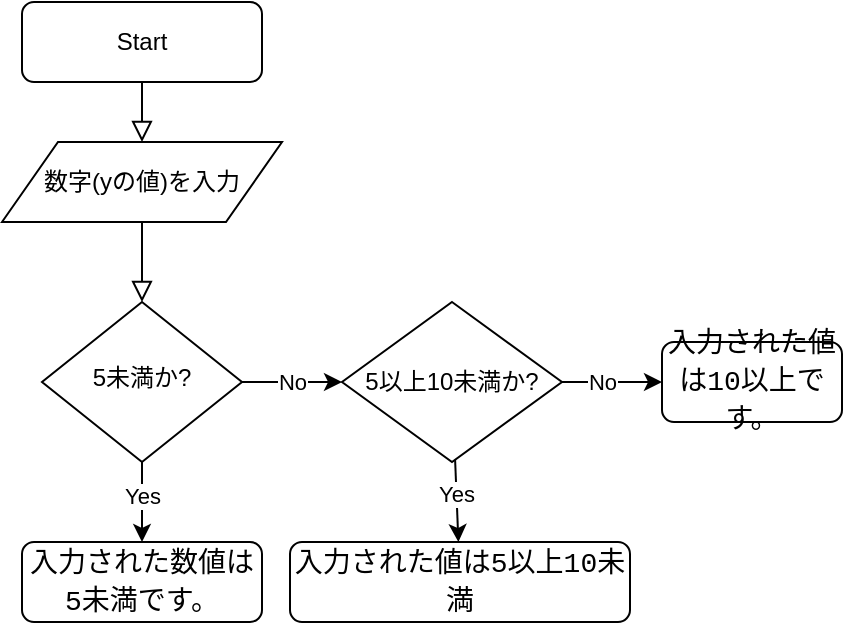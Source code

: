 <mxfile version="12.9.13" type="device"><diagram id="C5RBs43oDa-KdzZeNtuy" name="Page-1"><mxGraphModel dx="597" dy="547" grid="1" gridSize="10" guides="1" tooltips="1" connect="1" arrows="1" fold="1" page="1" pageScale="1" pageWidth="827" pageHeight="1169" math="0" shadow="0"><root><mxCell id="WIyWlLk6GJQsqaUBKTNV-0"/><mxCell id="WIyWlLk6GJQsqaUBKTNV-1" parent="WIyWlLk6GJQsqaUBKTNV-0"/><mxCell id="nJjt4VkgYKJp9FcxVLal-9" value="" style="rounded=0;html=1;jettySize=auto;orthogonalLoop=1;fontSize=11;endArrow=block;endFill=0;endSize=8;strokeWidth=1;shadow=0;labelBackgroundColor=none;edgeStyle=orthogonalEdgeStyle;" edge="1" parent="WIyWlLk6GJQsqaUBKTNV-1" source="nJjt4VkgYKJp9FcxVLal-16" target="nJjt4VkgYKJp9FcxVLal-13"><mxGeometry relative="1" as="geometry"/></mxCell><mxCell id="nJjt4VkgYKJp9FcxVLal-10" value="Start" style="rounded=1;whiteSpace=wrap;html=1;fontSize=12;glass=0;strokeWidth=1;shadow=0;" vertex="1" parent="WIyWlLk6GJQsqaUBKTNV-1"><mxGeometry x="110" y="20" width="120" height="40" as="geometry"/></mxCell><mxCell id="nJjt4VkgYKJp9FcxVLal-21" value="No" style="edgeStyle=none;rounded=0;orthogonalLoop=1;jettySize=auto;html=1;" edge="1" parent="WIyWlLk6GJQsqaUBKTNV-1" source="nJjt4VkgYKJp9FcxVLal-13" target="nJjt4VkgYKJp9FcxVLal-19"><mxGeometry relative="1" as="geometry"/></mxCell><mxCell id="nJjt4VkgYKJp9FcxVLal-27" value="" style="edgeStyle=none;rounded=0;orthogonalLoop=1;jettySize=auto;html=1;" edge="1" parent="WIyWlLk6GJQsqaUBKTNV-1" source="nJjt4VkgYKJp9FcxVLal-13" target="nJjt4VkgYKJp9FcxVLal-15"><mxGeometry relative="1" as="geometry"/></mxCell><mxCell id="nJjt4VkgYKJp9FcxVLal-29" value="Yes" style="edgeLabel;html=1;align=center;verticalAlign=middle;resizable=0;points=[];" vertex="1" connectable="0" parent="nJjt4VkgYKJp9FcxVLal-27"><mxGeometry x="-0.14" y="9" relative="1" as="geometry"><mxPoint x="-9" as="offset"/></mxGeometry></mxCell><mxCell id="nJjt4VkgYKJp9FcxVLal-13" value="5未満か?" style="rhombus;whiteSpace=wrap;html=1;shadow=0;fontFamily=Helvetica;fontSize=12;align=center;strokeWidth=1;spacing=6;spacingTop=-4;" vertex="1" parent="WIyWlLk6GJQsqaUBKTNV-1"><mxGeometry x="120" y="170" width="100" height="80" as="geometry"/></mxCell><mxCell id="nJjt4VkgYKJp9FcxVLal-15" value="&lt;div style=&quot;font-family: &amp;#34;consolas&amp;#34; , &amp;#34;courier new&amp;#34; , monospace ; font-size: 14px ; line-height: 19px&quot;&gt;入力された数値は5未満です。&lt;br&gt;&lt;/div&gt;" style="rounded=1;whiteSpace=wrap;html=1;fontSize=12;glass=0;strokeWidth=1;shadow=0;" vertex="1" parent="WIyWlLk6GJQsqaUBKTNV-1"><mxGeometry x="110" y="290" width="120" height="40" as="geometry"/></mxCell><mxCell id="nJjt4VkgYKJp9FcxVLal-16" value="数字(yの値)を入力" style="shape=parallelogram;perimeter=parallelogramPerimeter;whiteSpace=wrap;html=1;" vertex="1" parent="WIyWlLk6GJQsqaUBKTNV-1"><mxGeometry x="100" y="90" width="140" height="40" as="geometry"/></mxCell><mxCell id="nJjt4VkgYKJp9FcxVLal-17" value="" style="rounded=0;html=1;jettySize=auto;orthogonalLoop=1;fontSize=11;endArrow=block;endFill=0;endSize=8;strokeWidth=1;shadow=0;labelBackgroundColor=none;edgeStyle=orthogonalEdgeStyle;" edge="1" parent="WIyWlLk6GJQsqaUBKTNV-1" source="nJjt4VkgYKJp9FcxVLal-10" target="nJjt4VkgYKJp9FcxVLal-16"><mxGeometry relative="1" as="geometry"><mxPoint x="170" y="60" as="sourcePoint"/><mxPoint x="170" y="170" as="targetPoint"/></mxGeometry></mxCell><mxCell id="nJjt4VkgYKJp9FcxVLal-32" value="" style="edgeStyle=none;rounded=0;orthogonalLoop=1;jettySize=auto;html=1;" edge="1" parent="WIyWlLk6GJQsqaUBKTNV-1" source="nJjt4VkgYKJp9FcxVLal-33"><mxGeometry relative="1" as="geometry"><mxPoint x="325" y="330" as="targetPoint"/></mxGeometry></mxCell><mxCell id="nJjt4VkgYKJp9FcxVLal-38" value="" style="edgeStyle=none;rounded=0;orthogonalLoop=1;jettySize=auto;html=1;" edge="1" parent="WIyWlLk6GJQsqaUBKTNV-1" source="nJjt4VkgYKJp9FcxVLal-39"><mxGeometry relative="1" as="geometry"><mxPoint x="460" y="210" as="targetPoint"/></mxGeometry></mxCell><mxCell id="nJjt4VkgYKJp9FcxVLal-19" value="5以上10未満か?" style="rhombus;whiteSpace=wrap;html=1;" vertex="1" parent="WIyWlLk6GJQsqaUBKTNV-1"><mxGeometry x="270" y="170" width="110" height="80" as="geometry"/></mxCell><mxCell id="nJjt4VkgYKJp9FcxVLal-33" value="&lt;div style=&quot;font-family: &amp;#34;consolas&amp;#34; , &amp;#34;courier new&amp;#34; , monospace ; font-size: 14px ; line-height: 19px&quot;&gt;&lt;span&gt;入力された値は5以上10未満&lt;/span&gt;&lt;/div&gt;" style="rounded=1;whiteSpace=wrap;html=1;" vertex="1" parent="WIyWlLk6GJQsqaUBKTNV-1"><mxGeometry x="244" y="290" width="170" height="40" as="geometry"/></mxCell><mxCell id="nJjt4VkgYKJp9FcxVLal-34" value="" style="edgeStyle=none;rounded=0;orthogonalLoop=1;jettySize=auto;html=1;" edge="1" parent="WIyWlLk6GJQsqaUBKTNV-1" source="nJjt4VkgYKJp9FcxVLal-19" target="nJjt4VkgYKJp9FcxVLal-33"><mxGeometry relative="1" as="geometry"><mxPoint x="325" y="250" as="sourcePoint"/><mxPoint x="325" y="330" as="targetPoint"/></mxGeometry></mxCell><mxCell id="nJjt4VkgYKJp9FcxVLal-36" value="Yes" style="edgeLabel;html=1;align=center;verticalAlign=middle;resizable=0;points=[];" vertex="1" connectable="0" parent="nJjt4VkgYKJp9FcxVLal-34"><mxGeometry x="-0.14" y="11" relative="1" as="geometry"><mxPoint x="-11" as="offset"/></mxGeometry></mxCell><mxCell id="nJjt4VkgYKJp9FcxVLal-39" value="&lt;div style=&quot;font-family: &amp;#34;consolas&amp;#34; , &amp;#34;courier new&amp;#34; , monospace ; font-size: 14px ; line-height: 19px&quot;&gt;&lt;span&gt;入力された値は10以上です。&lt;/span&gt;&lt;/div&gt;" style="rounded=1;whiteSpace=wrap;html=1;" vertex="1" parent="WIyWlLk6GJQsqaUBKTNV-1"><mxGeometry x="430" y="190" width="90" height="40" as="geometry"/></mxCell><mxCell id="nJjt4VkgYKJp9FcxVLal-40" value="" style="edgeStyle=none;rounded=0;orthogonalLoop=1;jettySize=auto;html=1;" edge="1" parent="WIyWlLk6GJQsqaUBKTNV-1" source="nJjt4VkgYKJp9FcxVLal-19" target="nJjt4VkgYKJp9FcxVLal-39"><mxGeometry relative="1" as="geometry"><mxPoint x="380" y="210" as="sourcePoint"/><mxPoint x="460" y="210" as="targetPoint"/></mxGeometry></mxCell><mxCell id="nJjt4VkgYKJp9FcxVLal-45" value="No" style="edgeLabel;html=1;align=center;verticalAlign=middle;resizable=0;points=[];" vertex="1" connectable="0" parent="nJjt4VkgYKJp9FcxVLal-40"><mxGeometry x="-0.416" y="7" relative="1" as="geometry"><mxPoint x="5" y="7" as="offset"/></mxGeometry></mxCell></root></mxGraphModel></diagram></mxfile>